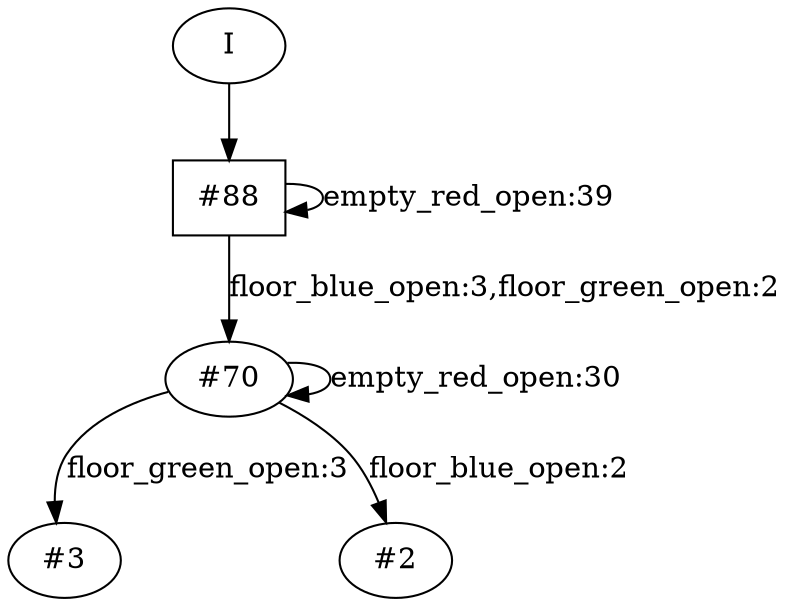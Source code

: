 // produced with flexfringe from git commitd1cf04ada0831d0605a3651971ef9a02091d8823
// dfasat/flexfringe -h=kldistance -d=kl_data -n=1 -x=0 -w=0 -a=0 -b=1 -f=1 -I=0 -t=1 -l=0 -q=0 -y=0 -p=0.8 --output-dir=experiments/MiniGrid_learning_from_product_samples/flexfringe_data/dfa /Users/nicholasrenninger/Google Drive/Grad School/specification learning/code/DPFA_DTS_product_experiment/dfasatInvestigations/experiments/MiniGrid_learning_from_product_samples/flexfringe_data/MiniGrid_learning_from_product_samples_train 
digraph DFA {
	0 [label="root" shape=box];
		I -> 0;
	0 [ label="#88"  ];
		0 -> 0 [label="empty_red_open:39"  ];
		0 -> 10 [label="floor_blue_open:3,floor_green_open:2"  ];
	10 [ label="#70"  ];
		10 -> 10 [label="empty_red_open:30"  ];
		10 -> 17 [label="floor_green_open:3"  ];
		10 -> 25 [label="floor_blue_open:2"  ];
	25 [ label="#2"  ];
	17 [ label="#3"  ];
}
